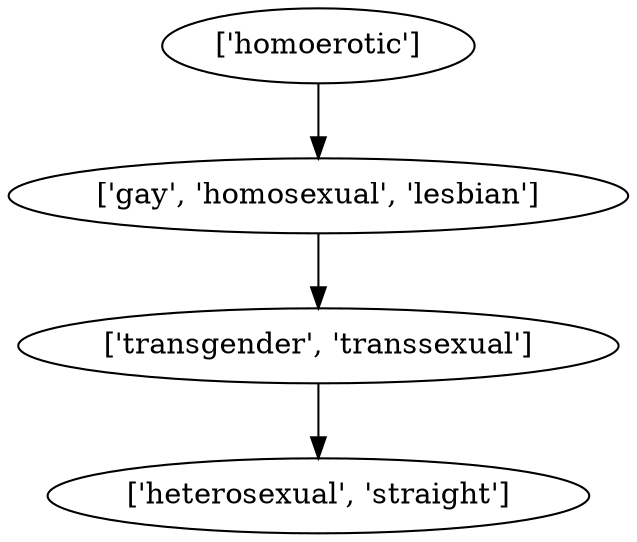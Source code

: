 strict digraph  {
	"['gay', 'homosexual', 'lesbian']" -> "['transgender', 'transsexual']";
	"['transgender', 'transsexual']" -> "['heterosexual', 'straight']";
	"['homoerotic']" -> "['gay', 'homosexual', 'lesbian']";
}

